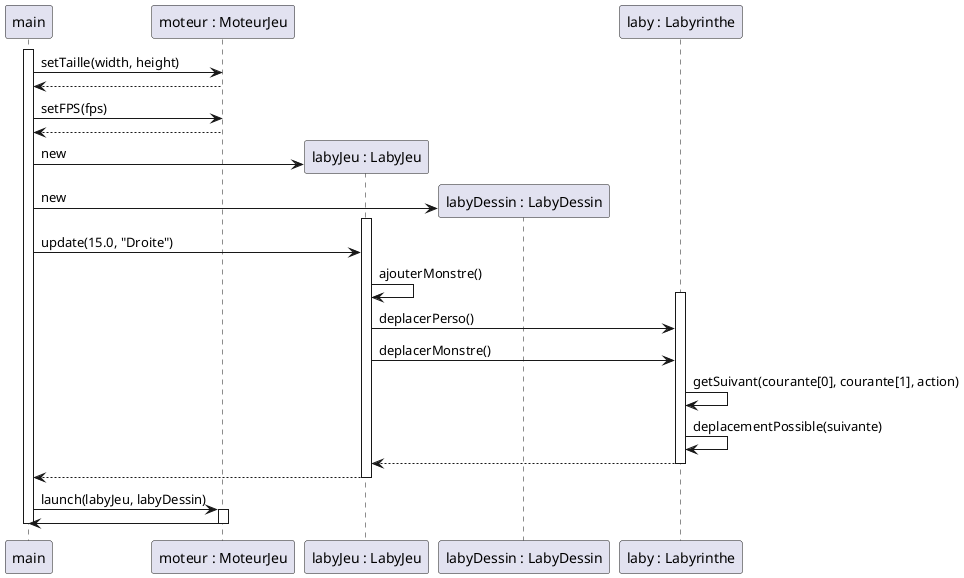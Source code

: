 @startuml
participant "main" as main
participant "moteur : MoteurJeu" as moteur
participant "labyJeu : LabyJeu" as labyJeu
participant "labyDessin : LabyDessin" as labyDessin
participant "laby : Labyrinthe" as laby


activate main
    main -> moteur : setTaille(width, height)
    moteur --> main
    main -> moteur : setFPS(fps)
    moteur --> main
    create labyJeu
    main -> labyJeu : new
    create labyDessin
    main -> labyDessin : new

    activate labyJeu
        main -> labyJeu : update(15.0, "Droite")
        labyJeu -> labyJeu : ajouterMonstre()
        activate laby
            labyJeu -> laby : deplacerPerso()
            labyJeu -> laby : deplacerMonstre()
            laby -> laby : getSuivant(courante[0], courante[1], action)
            laby -> laby : deplacementPossible(suivante)
            laby --> labyJeu
        deactivate laby

    labyJeu --> main
    deactivate labyJeu

    main -> moteur : launch(labyJeu, labyDessin)
    activate moteur
    moteur -> main
    deactivate moteur

deactivate main

@enduml